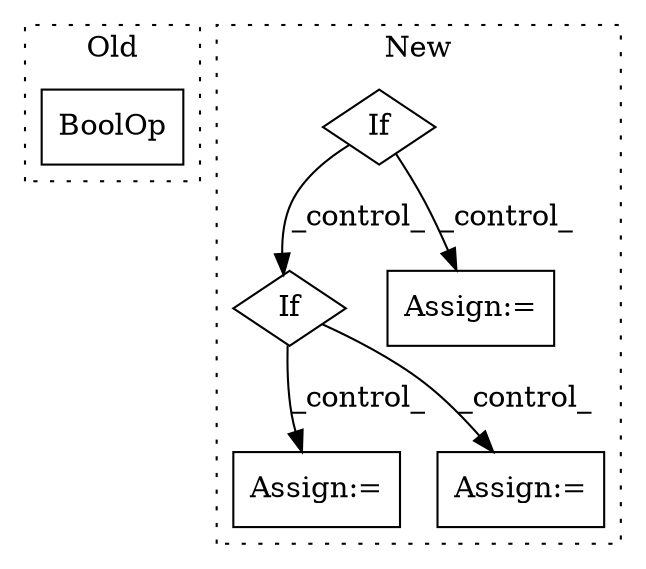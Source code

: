 digraph G {
subgraph cluster0 {
1 [label="BoolOp" a="72" s="43774" l="46" shape="box"];
label = "Old";
style="dotted";
}
subgraph cluster1 {
2 [label="If" a="96" s="44173,44186" l="3,18" shape="diamond"];
3 [label="Assign:=" a="68" s="44326" l="3" shape="box"];
4 [label="Assign:=" a="68" s="44418" l="3" shape="box"];
5 [label="If" a="96" s="44264,44285" l="0,18" shape="diamond"];
6 [label="Assign:=" a="68" s="44227" l="3" shape="box"];
label = "New";
style="dotted";
}
2 -> 6 [label="_control_"];
2 -> 5 [label="_control_"];
5 -> 4 [label="_control_"];
5 -> 3 [label="_control_"];
}